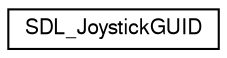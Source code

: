 digraph "Graphical Class Hierarchy"
{
  edge [fontname="FreeSans",fontsize="10",labelfontname="FreeSans",labelfontsize="10"];
  node [fontname="FreeSans",fontsize="10",shape=record];
  rankdir="LR";
  Node1 [label="SDL_JoystickGUID",height=0.2,width=0.4,color="black", fillcolor="white", style="filled",URL="$d5/d5c/struct_s_d_l___joystick_g_u_i_d.html"];
}
